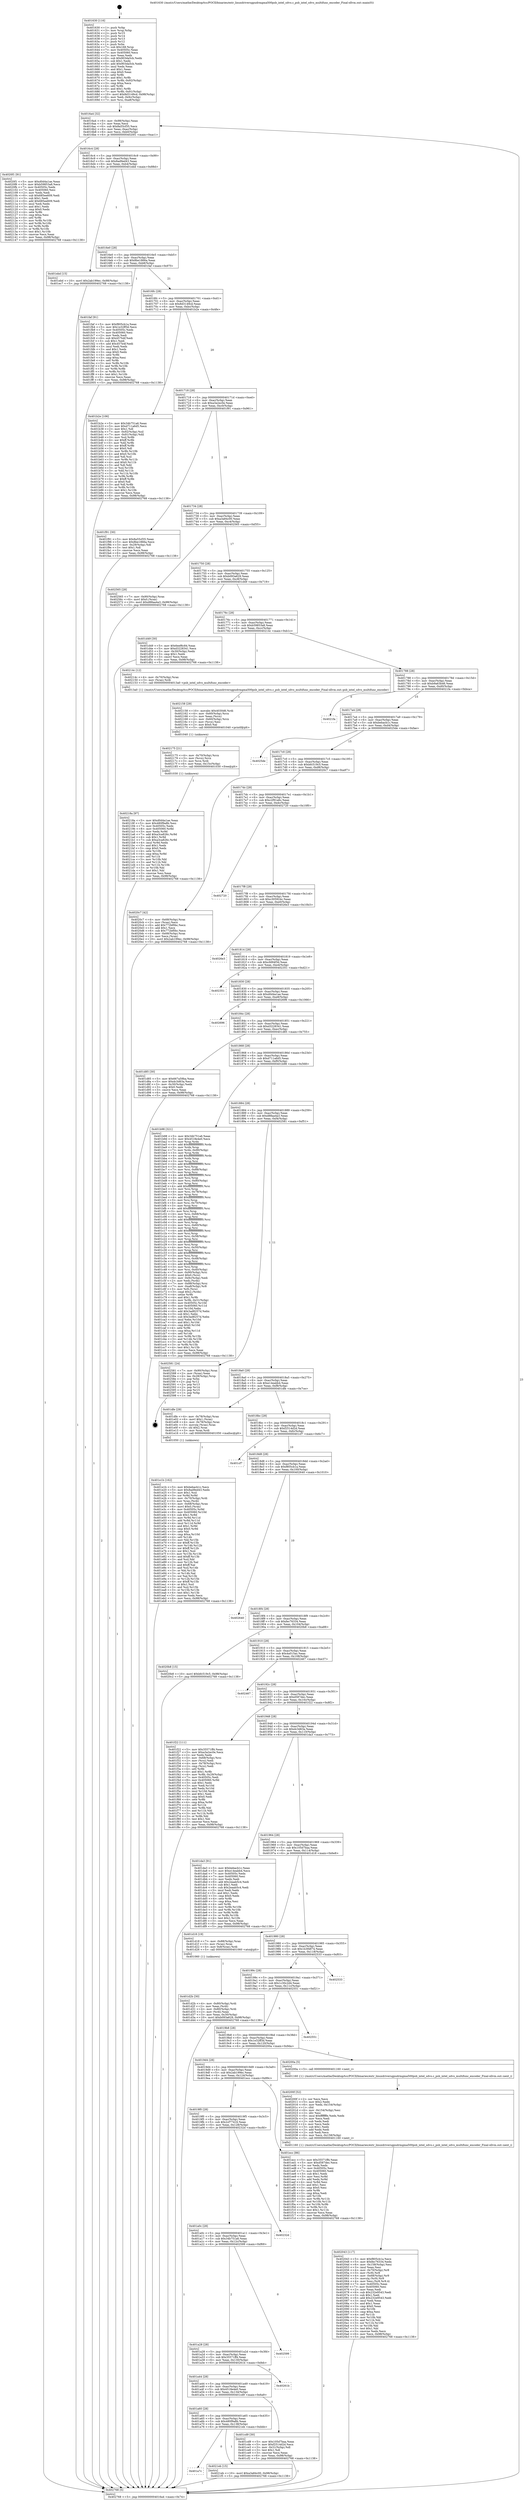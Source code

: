 digraph "0x401630" {
  label = "0x401630 (/mnt/c/Users/mathe/Desktop/tcc/POCII/binaries/extr_linuxdriversgpudrmgma500psb_intel_sdvo.c_psb_intel_sdvo_multifunc_encoder_Final-ollvm.out::main(0))"
  labelloc = "t"
  node[shape=record]

  Entry [label="",width=0.3,height=0.3,shape=circle,fillcolor=black,style=filled]
  "0x4016a4" [label="{
     0x4016a4 [32]\l
     | [instrs]\l
     &nbsp;&nbsp;0x4016a4 \<+6\>: mov -0x98(%rbp),%eax\l
     &nbsp;&nbsp;0x4016aa \<+2\>: mov %eax,%ecx\l
     &nbsp;&nbsp;0x4016ac \<+6\>: sub $0x8a55cf35,%ecx\l
     &nbsp;&nbsp;0x4016b2 \<+6\>: mov %eax,-0xac(%rbp)\l
     &nbsp;&nbsp;0x4016b8 \<+6\>: mov %ecx,-0xb0(%rbp)\l
     &nbsp;&nbsp;0x4016be \<+6\>: je 00000000004020f1 \<main+0xac1\>\l
  }"]
  "0x4020f1" [label="{
     0x4020f1 [91]\l
     | [instrs]\l
     &nbsp;&nbsp;0x4020f1 \<+5\>: mov $0xd0d4a1ae,%eax\l
     &nbsp;&nbsp;0x4020f6 \<+5\>: mov $0xb59853a8,%ecx\l
     &nbsp;&nbsp;0x4020fb \<+7\>: mov 0x40505c,%edx\l
     &nbsp;&nbsp;0x402102 \<+7\>: mov 0x405060,%esi\l
     &nbsp;&nbsp;0x402109 \<+2\>: mov %edx,%edi\l
     &nbsp;&nbsp;0x40210b \<+6\>: sub $0x685ee609,%edi\l
     &nbsp;&nbsp;0x402111 \<+3\>: sub $0x1,%edi\l
     &nbsp;&nbsp;0x402114 \<+6\>: add $0x685ee609,%edi\l
     &nbsp;&nbsp;0x40211a \<+3\>: imul %edi,%edx\l
     &nbsp;&nbsp;0x40211d \<+3\>: and $0x1,%edx\l
     &nbsp;&nbsp;0x402120 \<+3\>: cmp $0x0,%edx\l
     &nbsp;&nbsp;0x402123 \<+4\>: sete %r8b\l
     &nbsp;&nbsp;0x402127 \<+3\>: cmp $0xa,%esi\l
     &nbsp;&nbsp;0x40212a \<+4\>: setl %r9b\l
     &nbsp;&nbsp;0x40212e \<+3\>: mov %r8b,%r10b\l
     &nbsp;&nbsp;0x402131 \<+3\>: and %r9b,%r10b\l
     &nbsp;&nbsp;0x402134 \<+3\>: xor %r9b,%r8b\l
     &nbsp;&nbsp;0x402137 \<+3\>: or %r8b,%r10b\l
     &nbsp;&nbsp;0x40213a \<+4\>: test $0x1,%r10b\l
     &nbsp;&nbsp;0x40213e \<+3\>: cmovne %ecx,%eax\l
     &nbsp;&nbsp;0x402141 \<+6\>: mov %eax,-0x98(%rbp)\l
     &nbsp;&nbsp;0x402147 \<+5\>: jmp 0000000000402768 \<main+0x1138\>\l
  }"]
  "0x4016c4" [label="{
     0x4016c4 [28]\l
     | [instrs]\l
     &nbsp;&nbsp;0x4016c4 \<+5\>: jmp 00000000004016c9 \<main+0x99\>\l
     &nbsp;&nbsp;0x4016c9 \<+6\>: mov -0xac(%rbp),%eax\l
     &nbsp;&nbsp;0x4016cf \<+5\>: sub $0x8ad9ed43,%eax\l
     &nbsp;&nbsp;0x4016d4 \<+6\>: mov %eax,-0xb4(%rbp)\l
     &nbsp;&nbsp;0x4016da \<+6\>: je 0000000000401ebd \<main+0x88d\>\l
  }"]
  Exit [label="",width=0.3,height=0.3,shape=circle,fillcolor=black,style=filled,peripheries=2]
  "0x401ebd" [label="{
     0x401ebd [15]\l
     | [instrs]\l
     &nbsp;&nbsp;0x401ebd \<+10\>: movl $0x2ab199ec,-0x98(%rbp)\l
     &nbsp;&nbsp;0x401ec7 \<+5\>: jmp 0000000000402768 \<main+0x1138\>\l
  }"]
  "0x4016e0" [label="{
     0x4016e0 [28]\l
     | [instrs]\l
     &nbsp;&nbsp;0x4016e0 \<+5\>: jmp 00000000004016e5 \<main+0xb5\>\l
     &nbsp;&nbsp;0x4016e5 \<+6\>: mov -0xac(%rbp),%eax\l
     &nbsp;&nbsp;0x4016eb \<+5\>: sub $0x8be1866a,%eax\l
     &nbsp;&nbsp;0x4016f0 \<+6\>: mov %eax,-0xb8(%rbp)\l
     &nbsp;&nbsp;0x4016f6 \<+6\>: je 0000000000401faf \<main+0x97f\>\l
  }"]
  "0x401a7c" [label="{
     0x401a7c\l
  }", style=dashed]
  "0x401faf" [label="{
     0x401faf [91]\l
     | [instrs]\l
     &nbsp;&nbsp;0x401faf \<+5\>: mov $0xf805cb1a,%eax\l
     &nbsp;&nbsp;0x401fb4 \<+5\>: mov $0x1e32ff3d,%ecx\l
     &nbsp;&nbsp;0x401fb9 \<+7\>: mov 0x40505c,%edx\l
     &nbsp;&nbsp;0x401fc0 \<+7\>: mov 0x405060,%esi\l
     &nbsp;&nbsp;0x401fc7 \<+2\>: mov %edx,%edi\l
     &nbsp;&nbsp;0x401fc9 \<+6\>: sub $0x457b4f,%edi\l
     &nbsp;&nbsp;0x401fcf \<+3\>: sub $0x1,%edi\l
     &nbsp;&nbsp;0x401fd2 \<+6\>: add $0x457b4f,%edi\l
     &nbsp;&nbsp;0x401fd8 \<+3\>: imul %edi,%edx\l
     &nbsp;&nbsp;0x401fdb \<+3\>: and $0x1,%edx\l
     &nbsp;&nbsp;0x401fde \<+3\>: cmp $0x0,%edx\l
     &nbsp;&nbsp;0x401fe1 \<+4\>: sete %r8b\l
     &nbsp;&nbsp;0x401fe5 \<+3\>: cmp $0xa,%esi\l
     &nbsp;&nbsp;0x401fe8 \<+4\>: setl %r9b\l
     &nbsp;&nbsp;0x401fec \<+3\>: mov %r8b,%r10b\l
     &nbsp;&nbsp;0x401fef \<+3\>: and %r9b,%r10b\l
     &nbsp;&nbsp;0x401ff2 \<+3\>: xor %r9b,%r8b\l
     &nbsp;&nbsp;0x401ff5 \<+3\>: or %r8b,%r10b\l
     &nbsp;&nbsp;0x401ff8 \<+4\>: test $0x1,%r10b\l
     &nbsp;&nbsp;0x401ffc \<+3\>: cmovne %ecx,%eax\l
     &nbsp;&nbsp;0x401fff \<+6\>: mov %eax,-0x98(%rbp)\l
     &nbsp;&nbsp;0x402005 \<+5\>: jmp 0000000000402768 \<main+0x1138\>\l
  }"]
  "0x4016fc" [label="{
     0x4016fc [28]\l
     | [instrs]\l
     &nbsp;&nbsp;0x4016fc \<+5\>: jmp 0000000000401701 \<main+0xd1\>\l
     &nbsp;&nbsp;0x401701 \<+6\>: mov -0xac(%rbp),%eax\l
     &nbsp;&nbsp;0x401707 \<+5\>: sub $0x8d3149cd,%eax\l
     &nbsp;&nbsp;0x40170c \<+6\>: mov %eax,-0xbc(%rbp)\l
     &nbsp;&nbsp;0x401712 \<+6\>: je 0000000000401b2e \<main+0x4fe\>\l
  }"]
  "0x4021eb" [label="{
     0x4021eb [15]\l
     | [instrs]\l
     &nbsp;&nbsp;0x4021eb \<+10\>: movl $0xa3a84c00,-0x98(%rbp)\l
     &nbsp;&nbsp;0x4021f5 \<+5\>: jmp 0000000000402768 \<main+0x1138\>\l
  }"]
  "0x401b2e" [label="{
     0x401b2e [106]\l
     | [instrs]\l
     &nbsp;&nbsp;0x401b2e \<+5\>: mov $0x34b751a6,%eax\l
     &nbsp;&nbsp;0x401b33 \<+5\>: mov $0xd711a6d5,%ecx\l
     &nbsp;&nbsp;0x401b38 \<+2\>: mov $0x1,%dl\l
     &nbsp;&nbsp;0x401b3a \<+7\>: mov -0x92(%rbp),%sil\l
     &nbsp;&nbsp;0x401b41 \<+7\>: mov -0x91(%rbp),%dil\l
     &nbsp;&nbsp;0x401b48 \<+3\>: mov %sil,%r8b\l
     &nbsp;&nbsp;0x401b4b \<+4\>: xor $0xff,%r8b\l
     &nbsp;&nbsp;0x401b4f \<+3\>: mov %dil,%r9b\l
     &nbsp;&nbsp;0x401b52 \<+4\>: xor $0xff,%r9b\l
     &nbsp;&nbsp;0x401b56 \<+3\>: xor $0x0,%dl\l
     &nbsp;&nbsp;0x401b59 \<+3\>: mov %r8b,%r10b\l
     &nbsp;&nbsp;0x401b5c \<+4\>: and $0x0,%r10b\l
     &nbsp;&nbsp;0x401b60 \<+3\>: and %dl,%sil\l
     &nbsp;&nbsp;0x401b63 \<+3\>: mov %r9b,%r11b\l
     &nbsp;&nbsp;0x401b66 \<+4\>: and $0x0,%r11b\l
     &nbsp;&nbsp;0x401b6a \<+3\>: and %dl,%dil\l
     &nbsp;&nbsp;0x401b6d \<+3\>: or %sil,%r10b\l
     &nbsp;&nbsp;0x401b70 \<+3\>: or %dil,%r11b\l
     &nbsp;&nbsp;0x401b73 \<+3\>: xor %r11b,%r10b\l
     &nbsp;&nbsp;0x401b76 \<+3\>: or %r9b,%r8b\l
     &nbsp;&nbsp;0x401b79 \<+4\>: xor $0xff,%r8b\l
     &nbsp;&nbsp;0x401b7d \<+3\>: or $0x0,%dl\l
     &nbsp;&nbsp;0x401b80 \<+3\>: and %dl,%r8b\l
     &nbsp;&nbsp;0x401b83 \<+3\>: or %r8b,%r10b\l
     &nbsp;&nbsp;0x401b86 \<+4\>: test $0x1,%r10b\l
     &nbsp;&nbsp;0x401b8a \<+3\>: cmovne %ecx,%eax\l
     &nbsp;&nbsp;0x401b8d \<+6\>: mov %eax,-0x98(%rbp)\l
     &nbsp;&nbsp;0x401b93 \<+5\>: jmp 0000000000402768 \<main+0x1138\>\l
  }"]
  "0x401718" [label="{
     0x401718 [28]\l
     | [instrs]\l
     &nbsp;&nbsp;0x401718 \<+5\>: jmp 000000000040171d \<main+0xed\>\l
     &nbsp;&nbsp;0x40171d \<+6\>: mov -0xac(%rbp),%eax\l
     &nbsp;&nbsp;0x401723 \<+5\>: sub $0xa3a2ec0e,%eax\l
     &nbsp;&nbsp;0x401728 \<+6\>: mov %eax,-0xc0(%rbp)\l
     &nbsp;&nbsp;0x40172e \<+6\>: je 0000000000401f91 \<main+0x961\>\l
  }"]
  "0x402768" [label="{
     0x402768 [5]\l
     | [instrs]\l
     &nbsp;&nbsp;0x402768 \<+5\>: jmp 00000000004016a4 \<main+0x74\>\l
  }"]
  "0x401630" [label="{
     0x401630 [116]\l
     | [instrs]\l
     &nbsp;&nbsp;0x401630 \<+1\>: push %rbp\l
     &nbsp;&nbsp;0x401631 \<+3\>: mov %rsp,%rbp\l
     &nbsp;&nbsp;0x401634 \<+2\>: push %r15\l
     &nbsp;&nbsp;0x401636 \<+2\>: push %r14\l
     &nbsp;&nbsp;0x401638 \<+2\>: push %r13\l
     &nbsp;&nbsp;0x40163a \<+2\>: push %r12\l
     &nbsp;&nbsp;0x40163c \<+1\>: push %rbx\l
     &nbsp;&nbsp;0x40163d \<+7\>: sub $0x168,%rsp\l
     &nbsp;&nbsp;0x401644 \<+7\>: mov 0x40505c,%eax\l
     &nbsp;&nbsp;0x40164b \<+7\>: mov 0x405060,%ecx\l
     &nbsp;&nbsp;0x401652 \<+2\>: mov %eax,%edx\l
     &nbsp;&nbsp;0x401654 \<+6\>: sub $0x903da5cb,%edx\l
     &nbsp;&nbsp;0x40165a \<+3\>: sub $0x1,%edx\l
     &nbsp;&nbsp;0x40165d \<+6\>: add $0x903da5cb,%edx\l
     &nbsp;&nbsp;0x401663 \<+3\>: imul %edx,%eax\l
     &nbsp;&nbsp;0x401666 \<+3\>: and $0x1,%eax\l
     &nbsp;&nbsp;0x401669 \<+3\>: cmp $0x0,%eax\l
     &nbsp;&nbsp;0x40166c \<+4\>: sete %r8b\l
     &nbsp;&nbsp;0x401670 \<+4\>: and $0x1,%r8b\l
     &nbsp;&nbsp;0x401674 \<+7\>: mov %r8b,-0x92(%rbp)\l
     &nbsp;&nbsp;0x40167b \<+3\>: cmp $0xa,%ecx\l
     &nbsp;&nbsp;0x40167e \<+4\>: setl %r8b\l
     &nbsp;&nbsp;0x401682 \<+4\>: and $0x1,%r8b\l
     &nbsp;&nbsp;0x401686 \<+7\>: mov %r8b,-0x91(%rbp)\l
     &nbsp;&nbsp;0x40168d \<+10\>: movl $0x8d3149cd,-0x98(%rbp)\l
     &nbsp;&nbsp;0x401697 \<+6\>: mov %edi,-0x9c(%rbp)\l
     &nbsp;&nbsp;0x40169d \<+7\>: mov %rsi,-0xa8(%rbp)\l
  }"]
  "0x40218a" [label="{
     0x40218a [97]\l
     | [instrs]\l
     &nbsp;&nbsp;0x40218a \<+5\>: mov $0xd0d4a1ae,%eax\l
     &nbsp;&nbsp;0x40218f \<+5\>: mov $0x480f9a8b,%esi\l
     &nbsp;&nbsp;0x402194 \<+7\>: mov 0x40505c,%edx\l
     &nbsp;&nbsp;0x40219b \<+8\>: mov 0x405060,%r8d\l
     &nbsp;&nbsp;0x4021a3 \<+3\>: mov %edx,%r9d\l
     &nbsp;&nbsp;0x4021a6 \<+7\>: add $0xa3ca826c,%r9d\l
     &nbsp;&nbsp;0x4021ad \<+4\>: sub $0x1,%r9d\l
     &nbsp;&nbsp;0x4021b1 \<+7\>: sub $0xa3ca826c,%r9d\l
     &nbsp;&nbsp;0x4021b8 \<+4\>: imul %r9d,%edx\l
     &nbsp;&nbsp;0x4021bc \<+3\>: and $0x1,%edx\l
     &nbsp;&nbsp;0x4021bf \<+3\>: cmp $0x0,%edx\l
     &nbsp;&nbsp;0x4021c2 \<+4\>: sete %r10b\l
     &nbsp;&nbsp;0x4021c6 \<+4\>: cmp $0xa,%r8d\l
     &nbsp;&nbsp;0x4021ca \<+4\>: setl %r11b\l
     &nbsp;&nbsp;0x4021ce \<+3\>: mov %r10b,%bl\l
     &nbsp;&nbsp;0x4021d1 \<+3\>: and %r11b,%bl\l
     &nbsp;&nbsp;0x4021d4 \<+3\>: xor %r11b,%r10b\l
     &nbsp;&nbsp;0x4021d7 \<+3\>: or %r10b,%bl\l
     &nbsp;&nbsp;0x4021da \<+3\>: test $0x1,%bl\l
     &nbsp;&nbsp;0x4021dd \<+3\>: cmovne %esi,%eax\l
     &nbsp;&nbsp;0x4021e0 \<+6\>: mov %eax,-0x98(%rbp)\l
     &nbsp;&nbsp;0x4021e6 \<+5\>: jmp 0000000000402768 \<main+0x1138\>\l
  }"]
  "0x401f91" [label="{
     0x401f91 [30]\l
     | [instrs]\l
     &nbsp;&nbsp;0x401f91 \<+5\>: mov $0x8a55cf35,%eax\l
     &nbsp;&nbsp;0x401f96 \<+5\>: mov $0x8be1866a,%ecx\l
     &nbsp;&nbsp;0x401f9b \<+3\>: mov -0x29(%rbp),%dl\l
     &nbsp;&nbsp;0x401f9e \<+3\>: test $0x1,%dl\l
     &nbsp;&nbsp;0x401fa1 \<+3\>: cmovne %ecx,%eax\l
     &nbsp;&nbsp;0x401fa4 \<+6\>: mov %eax,-0x98(%rbp)\l
     &nbsp;&nbsp;0x401faa \<+5\>: jmp 0000000000402768 \<main+0x1138\>\l
  }"]
  "0x401734" [label="{
     0x401734 [28]\l
     | [instrs]\l
     &nbsp;&nbsp;0x401734 \<+5\>: jmp 0000000000401739 \<main+0x109\>\l
     &nbsp;&nbsp;0x401739 \<+6\>: mov -0xac(%rbp),%eax\l
     &nbsp;&nbsp;0x40173f \<+5\>: sub $0xa3a84c00,%eax\l
     &nbsp;&nbsp;0x401744 \<+6\>: mov %eax,-0xc4(%rbp)\l
     &nbsp;&nbsp;0x40174a \<+6\>: je 0000000000402565 \<main+0xf35\>\l
  }"]
  "0x402175" [label="{
     0x402175 [21]\l
     | [instrs]\l
     &nbsp;&nbsp;0x402175 \<+4\>: mov -0x70(%rbp),%rcx\l
     &nbsp;&nbsp;0x402179 \<+3\>: mov (%rcx),%rcx\l
     &nbsp;&nbsp;0x40217c \<+3\>: mov %rcx,%rdi\l
     &nbsp;&nbsp;0x40217f \<+6\>: mov %eax,-0x15c(%rbp)\l
     &nbsp;&nbsp;0x402185 \<+5\>: call 0000000000401030 \<free@plt\>\l
     | [calls]\l
     &nbsp;&nbsp;0x401030 \{1\} (unknown)\l
  }"]
  "0x402565" [label="{
     0x402565 [28]\l
     | [instrs]\l
     &nbsp;&nbsp;0x402565 \<+7\>: mov -0x90(%rbp),%rax\l
     &nbsp;&nbsp;0x40256c \<+6\>: movl $0x0,(%rax)\l
     &nbsp;&nbsp;0x402572 \<+10\>: movl $0xd88aa4a3,-0x98(%rbp)\l
     &nbsp;&nbsp;0x40257c \<+5\>: jmp 0000000000402768 \<main+0x1138\>\l
  }"]
  "0x401750" [label="{
     0x401750 [28]\l
     | [instrs]\l
     &nbsp;&nbsp;0x401750 \<+5\>: jmp 0000000000401755 \<main+0x125\>\l
     &nbsp;&nbsp;0x401755 \<+6\>: mov -0xac(%rbp),%eax\l
     &nbsp;&nbsp;0x40175b \<+5\>: sub $0xb093a629,%eax\l
     &nbsp;&nbsp;0x401760 \<+6\>: mov %eax,-0xc8(%rbp)\l
     &nbsp;&nbsp;0x401766 \<+6\>: je 0000000000401d49 \<main+0x719\>\l
  }"]
  "0x402158" [label="{
     0x402158 [29]\l
     | [instrs]\l
     &nbsp;&nbsp;0x402158 \<+10\>: movabs $0x4030d6,%rdi\l
     &nbsp;&nbsp;0x402162 \<+4\>: mov -0x60(%rbp),%rcx\l
     &nbsp;&nbsp;0x402166 \<+2\>: mov %eax,(%rcx)\l
     &nbsp;&nbsp;0x402168 \<+4\>: mov -0x60(%rbp),%rcx\l
     &nbsp;&nbsp;0x40216c \<+2\>: mov (%rcx),%esi\l
     &nbsp;&nbsp;0x40216e \<+2\>: mov $0x0,%al\l
     &nbsp;&nbsp;0x402170 \<+5\>: call 0000000000401040 \<printf@plt\>\l
     | [calls]\l
     &nbsp;&nbsp;0x401040 \{1\} (unknown)\l
  }"]
  "0x401d49" [label="{
     0x401d49 [30]\l
     | [instrs]\l
     &nbsp;&nbsp;0x401d49 \<+5\>: mov $0x6eef6c84,%eax\l
     &nbsp;&nbsp;0x401d4e \<+5\>: mov $0xd3228341,%ecx\l
     &nbsp;&nbsp;0x401d53 \<+3\>: mov -0x30(%rbp),%edx\l
     &nbsp;&nbsp;0x401d56 \<+3\>: cmp $0x1,%edx\l
     &nbsp;&nbsp;0x401d59 \<+3\>: cmovl %ecx,%eax\l
     &nbsp;&nbsp;0x401d5c \<+6\>: mov %eax,-0x98(%rbp)\l
     &nbsp;&nbsp;0x401d62 \<+5\>: jmp 0000000000402768 \<main+0x1138\>\l
  }"]
  "0x40176c" [label="{
     0x40176c [28]\l
     | [instrs]\l
     &nbsp;&nbsp;0x40176c \<+5\>: jmp 0000000000401771 \<main+0x141\>\l
     &nbsp;&nbsp;0x401771 \<+6\>: mov -0xac(%rbp),%eax\l
     &nbsp;&nbsp;0x401777 \<+5\>: sub $0xb59853a8,%eax\l
     &nbsp;&nbsp;0x40177c \<+6\>: mov %eax,-0xcc(%rbp)\l
     &nbsp;&nbsp;0x401782 \<+6\>: je 000000000040214c \<main+0xb1c\>\l
  }"]
  "0x402043" [label="{
     0x402043 [117]\l
     | [instrs]\l
     &nbsp;&nbsp;0x402043 \<+5\>: mov $0xf805cb1a,%ecx\l
     &nbsp;&nbsp;0x402048 \<+5\>: mov $0xfec76334,%edx\l
     &nbsp;&nbsp;0x40204d \<+6\>: mov -0x158(%rbp),%esi\l
     &nbsp;&nbsp;0x402053 \<+3\>: imul %eax,%esi\l
     &nbsp;&nbsp;0x402056 \<+4\>: mov -0x70(%rbp),%r8\l
     &nbsp;&nbsp;0x40205a \<+3\>: mov (%r8),%r8\l
     &nbsp;&nbsp;0x40205d \<+4\>: mov -0x68(%rbp),%r9\l
     &nbsp;&nbsp;0x402061 \<+3\>: movslq (%r9),%r9\l
     &nbsp;&nbsp;0x402064 \<+4\>: mov %esi,(%r8,%r9,4)\l
     &nbsp;&nbsp;0x402068 \<+7\>: mov 0x40505c,%eax\l
     &nbsp;&nbsp;0x40206f \<+7\>: mov 0x405060,%esi\l
     &nbsp;&nbsp;0x402076 \<+2\>: mov %eax,%edi\l
     &nbsp;&nbsp;0x402078 \<+6\>: sub $0x232e9543,%edi\l
     &nbsp;&nbsp;0x40207e \<+3\>: sub $0x1,%edi\l
     &nbsp;&nbsp;0x402081 \<+6\>: add $0x232e9543,%edi\l
     &nbsp;&nbsp;0x402087 \<+3\>: imul %edi,%eax\l
     &nbsp;&nbsp;0x40208a \<+3\>: and $0x1,%eax\l
     &nbsp;&nbsp;0x40208d \<+3\>: cmp $0x0,%eax\l
     &nbsp;&nbsp;0x402090 \<+4\>: sete %r10b\l
     &nbsp;&nbsp;0x402094 \<+3\>: cmp $0xa,%esi\l
     &nbsp;&nbsp;0x402097 \<+4\>: setl %r11b\l
     &nbsp;&nbsp;0x40209b \<+3\>: mov %r10b,%bl\l
     &nbsp;&nbsp;0x40209e \<+3\>: and %r11b,%bl\l
     &nbsp;&nbsp;0x4020a1 \<+3\>: xor %r11b,%r10b\l
     &nbsp;&nbsp;0x4020a4 \<+3\>: or %r10b,%bl\l
     &nbsp;&nbsp;0x4020a7 \<+3\>: test $0x1,%bl\l
     &nbsp;&nbsp;0x4020aa \<+3\>: cmovne %edx,%ecx\l
     &nbsp;&nbsp;0x4020ad \<+6\>: mov %ecx,-0x98(%rbp)\l
     &nbsp;&nbsp;0x4020b3 \<+5\>: jmp 0000000000402768 \<main+0x1138\>\l
  }"]
  "0x40214c" [label="{
     0x40214c [12]\l
     | [instrs]\l
     &nbsp;&nbsp;0x40214c \<+4\>: mov -0x70(%rbp),%rax\l
     &nbsp;&nbsp;0x402150 \<+3\>: mov (%rax),%rdi\l
     &nbsp;&nbsp;0x402153 \<+5\>: call 00000000004013a0 \<psb_intel_sdvo_multifunc_encoder\>\l
     | [calls]\l
     &nbsp;&nbsp;0x4013a0 \{1\} (/mnt/c/Users/mathe/Desktop/tcc/POCII/binaries/extr_linuxdriversgpudrmgma500psb_intel_sdvo.c_psb_intel_sdvo_multifunc_encoder_Final-ollvm.out::psb_intel_sdvo_multifunc_encoder)\l
  }"]
  "0x401788" [label="{
     0x401788 [28]\l
     | [instrs]\l
     &nbsp;&nbsp;0x401788 \<+5\>: jmp 000000000040178d \<main+0x15d\>\l
     &nbsp;&nbsp;0x40178d \<+6\>: mov -0xac(%rbp),%eax\l
     &nbsp;&nbsp;0x401793 \<+5\>: sub $0xb9a63b46,%eax\l
     &nbsp;&nbsp;0x401798 \<+6\>: mov %eax,-0xd0(%rbp)\l
     &nbsp;&nbsp;0x40179e \<+6\>: je 00000000004021fa \<main+0xbca\>\l
  }"]
  "0x40200f" [label="{
     0x40200f [52]\l
     | [instrs]\l
     &nbsp;&nbsp;0x40200f \<+2\>: xor %ecx,%ecx\l
     &nbsp;&nbsp;0x402011 \<+5\>: mov $0x2,%edx\l
     &nbsp;&nbsp;0x402016 \<+6\>: mov %edx,-0x154(%rbp)\l
     &nbsp;&nbsp;0x40201c \<+1\>: cltd\l
     &nbsp;&nbsp;0x40201d \<+6\>: mov -0x154(%rbp),%esi\l
     &nbsp;&nbsp;0x402023 \<+2\>: idiv %esi\l
     &nbsp;&nbsp;0x402025 \<+6\>: imul $0xfffffffe,%edx,%edx\l
     &nbsp;&nbsp;0x40202b \<+2\>: mov %ecx,%edi\l
     &nbsp;&nbsp;0x40202d \<+2\>: sub %edx,%edi\l
     &nbsp;&nbsp;0x40202f \<+2\>: mov %ecx,%edx\l
     &nbsp;&nbsp;0x402031 \<+3\>: sub $0x1,%edx\l
     &nbsp;&nbsp;0x402034 \<+2\>: add %edx,%edi\l
     &nbsp;&nbsp;0x402036 \<+2\>: sub %edi,%ecx\l
     &nbsp;&nbsp;0x402038 \<+6\>: mov %ecx,-0x158(%rbp)\l
     &nbsp;&nbsp;0x40203e \<+5\>: call 0000000000401160 \<next_i\>\l
     | [calls]\l
     &nbsp;&nbsp;0x401160 \{1\} (/mnt/c/Users/mathe/Desktop/tcc/POCII/binaries/extr_linuxdriversgpudrmgma500psb_intel_sdvo.c_psb_intel_sdvo_multifunc_encoder_Final-ollvm.out::next_i)\l
  }"]
  "0x4021fa" [label="{
     0x4021fa\l
  }", style=dashed]
  "0x4017a4" [label="{
     0x4017a4 [28]\l
     | [instrs]\l
     &nbsp;&nbsp;0x4017a4 \<+5\>: jmp 00000000004017a9 \<main+0x179\>\l
     &nbsp;&nbsp;0x4017a9 \<+6\>: mov -0xac(%rbp),%eax\l
     &nbsp;&nbsp;0x4017af \<+5\>: sub $0xbebacb1c,%eax\l
     &nbsp;&nbsp;0x4017b4 \<+6\>: mov %eax,-0xd4(%rbp)\l
     &nbsp;&nbsp;0x4017ba \<+6\>: je 00000000004025de \<main+0xfae\>\l
  }"]
  "0x401e1b" [label="{
     0x401e1b [162]\l
     | [instrs]\l
     &nbsp;&nbsp;0x401e1b \<+5\>: mov $0xbebacb1c,%ecx\l
     &nbsp;&nbsp;0x401e20 \<+5\>: mov $0x8ad9ed43,%edx\l
     &nbsp;&nbsp;0x401e25 \<+3\>: mov $0x1,%sil\l
     &nbsp;&nbsp;0x401e28 \<+3\>: xor %r8d,%r8d\l
     &nbsp;&nbsp;0x401e2b \<+4\>: mov -0x70(%rbp),%rdi\l
     &nbsp;&nbsp;0x401e2f \<+3\>: mov %rax,(%rdi)\l
     &nbsp;&nbsp;0x401e32 \<+4\>: mov -0x68(%rbp),%rax\l
     &nbsp;&nbsp;0x401e36 \<+6\>: movl $0x0,(%rax)\l
     &nbsp;&nbsp;0x401e3c \<+8\>: mov 0x40505c,%r9d\l
     &nbsp;&nbsp;0x401e44 \<+8\>: mov 0x405060,%r10d\l
     &nbsp;&nbsp;0x401e4c \<+4\>: sub $0x1,%r8d\l
     &nbsp;&nbsp;0x401e50 \<+3\>: mov %r9d,%r11d\l
     &nbsp;&nbsp;0x401e53 \<+3\>: add %r8d,%r11d\l
     &nbsp;&nbsp;0x401e56 \<+4\>: imul %r11d,%r9d\l
     &nbsp;&nbsp;0x401e5a \<+4\>: and $0x1,%r9d\l
     &nbsp;&nbsp;0x401e5e \<+4\>: cmp $0x0,%r9d\l
     &nbsp;&nbsp;0x401e62 \<+3\>: sete %bl\l
     &nbsp;&nbsp;0x401e65 \<+4\>: cmp $0xa,%r10d\l
     &nbsp;&nbsp;0x401e69 \<+4\>: setl %r14b\l
     &nbsp;&nbsp;0x401e6d \<+3\>: mov %bl,%r15b\l
     &nbsp;&nbsp;0x401e70 \<+4\>: xor $0xff,%r15b\l
     &nbsp;&nbsp;0x401e74 \<+3\>: mov %r14b,%r12b\l
     &nbsp;&nbsp;0x401e77 \<+4\>: xor $0xff,%r12b\l
     &nbsp;&nbsp;0x401e7b \<+4\>: xor $0x1,%sil\l
     &nbsp;&nbsp;0x401e7f \<+3\>: mov %r15b,%r13b\l
     &nbsp;&nbsp;0x401e82 \<+4\>: and $0xff,%r13b\l
     &nbsp;&nbsp;0x401e86 \<+3\>: and %sil,%bl\l
     &nbsp;&nbsp;0x401e89 \<+3\>: mov %r12b,%al\l
     &nbsp;&nbsp;0x401e8c \<+2\>: and $0xff,%al\l
     &nbsp;&nbsp;0x401e8e \<+3\>: and %sil,%r14b\l
     &nbsp;&nbsp;0x401e91 \<+3\>: or %bl,%r13b\l
     &nbsp;&nbsp;0x401e94 \<+3\>: or %r14b,%al\l
     &nbsp;&nbsp;0x401e97 \<+3\>: xor %al,%r13b\l
     &nbsp;&nbsp;0x401e9a \<+3\>: or %r12b,%r15b\l
     &nbsp;&nbsp;0x401e9d \<+4\>: xor $0xff,%r15b\l
     &nbsp;&nbsp;0x401ea1 \<+4\>: or $0x1,%sil\l
     &nbsp;&nbsp;0x401ea5 \<+3\>: and %sil,%r15b\l
     &nbsp;&nbsp;0x401ea8 \<+3\>: or %r15b,%r13b\l
     &nbsp;&nbsp;0x401eab \<+4\>: test $0x1,%r13b\l
     &nbsp;&nbsp;0x401eaf \<+3\>: cmovne %edx,%ecx\l
     &nbsp;&nbsp;0x401eb2 \<+6\>: mov %ecx,-0x98(%rbp)\l
     &nbsp;&nbsp;0x401eb8 \<+5\>: jmp 0000000000402768 \<main+0x1138\>\l
  }"]
  "0x4025de" [label="{
     0x4025de\l
  }", style=dashed]
  "0x4017c0" [label="{
     0x4017c0 [28]\l
     | [instrs]\l
     &nbsp;&nbsp;0x4017c0 \<+5\>: jmp 00000000004017c5 \<main+0x195\>\l
     &nbsp;&nbsp;0x4017c5 \<+6\>: mov -0xac(%rbp),%eax\l
     &nbsp;&nbsp;0x4017cb \<+5\>: sub $0xbfc519c5,%eax\l
     &nbsp;&nbsp;0x4017d0 \<+6\>: mov %eax,-0xd8(%rbp)\l
     &nbsp;&nbsp;0x4017d6 \<+6\>: je 00000000004020c7 \<main+0xa97\>\l
  }"]
  "0x401d2b" [label="{
     0x401d2b [30]\l
     | [instrs]\l
     &nbsp;&nbsp;0x401d2b \<+4\>: mov -0x80(%rbp),%rdi\l
     &nbsp;&nbsp;0x401d2f \<+2\>: mov %eax,(%rdi)\l
     &nbsp;&nbsp;0x401d31 \<+4\>: mov -0x80(%rbp),%rdi\l
     &nbsp;&nbsp;0x401d35 \<+2\>: mov (%rdi),%eax\l
     &nbsp;&nbsp;0x401d37 \<+3\>: mov %eax,-0x30(%rbp)\l
     &nbsp;&nbsp;0x401d3a \<+10\>: movl $0xb093a629,-0x98(%rbp)\l
     &nbsp;&nbsp;0x401d44 \<+5\>: jmp 0000000000402768 \<main+0x1138\>\l
  }"]
  "0x4020c7" [label="{
     0x4020c7 [42]\l
     | [instrs]\l
     &nbsp;&nbsp;0x4020c7 \<+4\>: mov -0x68(%rbp),%rax\l
     &nbsp;&nbsp;0x4020cb \<+2\>: mov (%rax),%ecx\l
     &nbsp;&nbsp;0x4020cd \<+6\>: add $0x772bf0bc,%ecx\l
     &nbsp;&nbsp;0x4020d3 \<+3\>: add $0x1,%ecx\l
     &nbsp;&nbsp;0x4020d6 \<+6\>: sub $0x772bf0bc,%ecx\l
     &nbsp;&nbsp;0x4020dc \<+4\>: mov -0x68(%rbp),%rax\l
     &nbsp;&nbsp;0x4020e0 \<+2\>: mov %ecx,(%rax)\l
     &nbsp;&nbsp;0x4020e2 \<+10\>: movl $0x2ab199ec,-0x98(%rbp)\l
     &nbsp;&nbsp;0x4020ec \<+5\>: jmp 0000000000402768 \<main+0x1138\>\l
  }"]
  "0x4017dc" [label="{
     0x4017dc [28]\l
     | [instrs]\l
     &nbsp;&nbsp;0x4017dc \<+5\>: jmp 00000000004017e1 \<main+0x1b1\>\l
     &nbsp;&nbsp;0x4017e1 \<+6\>: mov -0xac(%rbp),%eax\l
     &nbsp;&nbsp;0x4017e7 \<+5\>: sub $0xc2f91a6c,%eax\l
     &nbsp;&nbsp;0x4017ec \<+6\>: mov %eax,-0xdc(%rbp)\l
     &nbsp;&nbsp;0x4017f2 \<+6\>: je 0000000000402720 \<main+0x10f0\>\l
  }"]
  "0x401a60" [label="{
     0x401a60 [28]\l
     | [instrs]\l
     &nbsp;&nbsp;0x401a60 \<+5\>: jmp 0000000000401a65 \<main+0x435\>\l
     &nbsp;&nbsp;0x401a65 \<+6\>: mov -0xac(%rbp),%eax\l
     &nbsp;&nbsp;0x401a6b \<+5\>: sub $0x480f9a8b,%eax\l
     &nbsp;&nbsp;0x401a70 \<+6\>: mov %eax,-0x138(%rbp)\l
     &nbsp;&nbsp;0x401a76 \<+6\>: je 00000000004021eb \<main+0xbbb\>\l
  }"]
  "0x402720" [label="{
     0x402720\l
  }", style=dashed]
  "0x4017f8" [label="{
     0x4017f8 [28]\l
     | [instrs]\l
     &nbsp;&nbsp;0x4017f8 \<+5\>: jmp 00000000004017fd \<main+0x1cd\>\l
     &nbsp;&nbsp;0x4017fd \<+6\>: mov -0xac(%rbp),%eax\l
     &nbsp;&nbsp;0x401803 \<+5\>: sub $0xc305924c,%eax\l
     &nbsp;&nbsp;0x401808 \<+6\>: mov %eax,-0xe0(%rbp)\l
     &nbsp;&nbsp;0x40180e \<+6\>: je 00000000004026e3 \<main+0x10b3\>\l
  }"]
  "0x401cd9" [label="{
     0x401cd9 [30]\l
     | [instrs]\l
     &nbsp;&nbsp;0x401cd9 \<+5\>: mov $0x105d7baa,%eax\l
     &nbsp;&nbsp;0x401cde \<+5\>: mov $0xf2514d2d,%ecx\l
     &nbsp;&nbsp;0x401ce3 \<+3\>: mov -0x31(%rbp),%dl\l
     &nbsp;&nbsp;0x401ce6 \<+3\>: test $0x1,%dl\l
     &nbsp;&nbsp;0x401ce9 \<+3\>: cmovne %ecx,%eax\l
     &nbsp;&nbsp;0x401cec \<+6\>: mov %eax,-0x98(%rbp)\l
     &nbsp;&nbsp;0x401cf2 \<+5\>: jmp 0000000000402768 \<main+0x1138\>\l
  }"]
  "0x4026e3" [label="{
     0x4026e3\l
  }", style=dashed]
  "0x401814" [label="{
     0x401814 [28]\l
     | [instrs]\l
     &nbsp;&nbsp;0x401814 \<+5\>: jmp 0000000000401819 \<main+0x1e9\>\l
     &nbsp;&nbsp;0x401819 \<+6\>: mov -0xac(%rbp),%eax\l
     &nbsp;&nbsp;0x40181f \<+5\>: sub $0xcfd94f3d,%eax\l
     &nbsp;&nbsp;0x401824 \<+6\>: mov %eax,-0xe4(%rbp)\l
     &nbsp;&nbsp;0x40182a \<+6\>: je 0000000000402351 \<main+0xd21\>\l
  }"]
  "0x401a44" [label="{
     0x401a44 [28]\l
     | [instrs]\l
     &nbsp;&nbsp;0x401a44 \<+5\>: jmp 0000000000401a49 \<main+0x419\>\l
     &nbsp;&nbsp;0x401a49 \<+6\>: mov -0xac(%rbp),%eax\l
     &nbsp;&nbsp;0x401a4f \<+5\>: sub $0x4518e4e0,%eax\l
     &nbsp;&nbsp;0x401a54 \<+6\>: mov %eax,-0x134(%rbp)\l
     &nbsp;&nbsp;0x401a5a \<+6\>: je 0000000000401cd9 \<main+0x6a9\>\l
  }"]
  "0x402351" [label="{
     0x402351\l
  }", style=dashed]
  "0x401830" [label="{
     0x401830 [28]\l
     | [instrs]\l
     &nbsp;&nbsp;0x401830 \<+5\>: jmp 0000000000401835 \<main+0x205\>\l
     &nbsp;&nbsp;0x401835 \<+6\>: mov -0xac(%rbp),%eax\l
     &nbsp;&nbsp;0x40183b \<+5\>: sub $0xd0d4a1ae,%eax\l
     &nbsp;&nbsp;0x401840 \<+6\>: mov %eax,-0xe8(%rbp)\l
     &nbsp;&nbsp;0x401846 \<+6\>: je 0000000000402696 \<main+0x1066\>\l
  }"]
  "0x40261b" [label="{
     0x40261b\l
  }", style=dashed]
  "0x402696" [label="{
     0x402696\l
  }", style=dashed]
  "0x40184c" [label="{
     0x40184c [28]\l
     | [instrs]\l
     &nbsp;&nbsp;0x40184c \<+5\>: jmp 0000000000401851 \<main+0x221\>\l
     &nbsp;&nbsp;0x401851 \<+6\>: mov -0xac(%rbp),%eax\l
     &nbsp;&nbsp;0x401857 \<+5\>: sub $0xd3228341,%eax\l
     &nbsp;&nbsp;0x40185c \<+6\>: mov %eax,-0xec(%rbp)\l
     &nbsp;&nbsp;0x401862 \<+6\>: je 0000000000401d85 \<main+0x755\>\l
  }"]
  "0x401a28" [label="{
     0x401a28 [28]\l
     | [instrs]\l
     &nbsp;&nbsp;0x401a28 \<+5\>: jmp 0000000000401a2d \<main+0x3fd\>\l
     &nbsp;&nbsp;0x401a2d \<+6\>: mov -0xac(%rbp),%eax\l
     &nbsp;&nbsp;0x401a33 \<+5\>: sub $0x35571ff4,%eax\l
     &nbsp;&nbsp;0x401a38 \<+6\>: mov %eax,-0x130(%rbp)\l
     &nbsp;&nbsp;0x401a3e \<+6\>: je 000000000040261b \<main+0xfeb\>\l
  }"]
  "0x401d85" [label="{
     0x401d85 [30]\l
     | [instrs]\l
     &nbsp;&nbsp;0x401d85 \<+5\>: mov $0x667a59ba,%eax\l
     &nbsp;&nbsp;0x401d8a \<+5\>: mov $0xdc3d63a,%ecx\l
     &nbsp;&nbsp;0x401d8f \<+3\>: mov -0x30(%rbp),%edx\l
     &nbsp;&nbsp;0x401d92 \<+3\>: cmp $0x0,%edx\l
     &nbsp;&nbsp;0x401d95 \<+3\>: cmove %ecx,%eax\l
     &nbsp;&nbsp;0x401d98 \<+6\>: mov %eax,-0x98(%rbp)\l
     &nbsp;&nbsp;0x401d9e \<+5\>: jmp 0000000000402768 \<main+0x1138\>\l
  }"]
  "0x401868" [label="{
     0x401868 [28]\l
     | [instrs]\l
     &nbsp;&nbsp;0x401868 \<+5\>: jmp 000000000040186d \<main+0x23d\>\l
     &nbsp;&nbsp;0x40186d \<+6\>: mov -0xac(%rbp),%eax\l
     &nbsp;&nbsp;0x401873 \<+5\>: sub $0xd711a6d5,%eax\l
     &nbsp;&nbsp;0x401878 \<+6\>: mov %eax,-0xf0(%rbp)\l
     &nbsp;&nbsp;0x40187e \<+6\>: je 0000000000401b98 \<main+0x568\>\l
  }"]
  "0x402599" [label="{
     0x402599\l
  }", style=dashed]
  "0x401b98" [label="{
     0x401b98 [321]\l
     | [instrs]\l
     &nbsp;&nbsp;0x401b98 \<+5\>: mov $0x34b751a6,%eax\l
     &nbsp;&nbsp;0x401b9d \<+5\>: mov $0x4518e4e0,%ecx\l
     &nbsp;&nbsp;0x401ba2 \<+3\>: mov %rsp,%rdx\l
     &nbsp;&nbsp;0x401ba5 \<+4\>: add $0xfffffffffffffff0,%rdx\l
     &nbsp;&nbsp;0x401ba9 \<+3\>: mov %rdx,%rsp\l
     &nbsp;&nbsp;0x401bac \<+7\>: mov %rdx,-0x90(%rbp)\l
     &nbsp;&nbsp;0x401bb3 \<+3\>: mov %rsp,%rdx\l
     &nbsp;&nbsp;0x401bb6 \<+4\>: add $0xfffffffffffffff0,%rdx\l
     &nbsp;&nbsp;0x401bba \<+3\>: mov %rdx,%rsp\l
     &nbsp;&nbsp;0x401bbd \<+3\>: mov %rsp,%rsi\l
     &nbsp;&nbsp;0x401bc0 \<+4\>: add $0xfffffffffffffff0,%rsi\l
     &nbsp;&nbsp;0x401bc4 \<+3\>: mov %rsi,%rsp\l
     &nbsp;&nbsp;0x401bc7 \<+7\>: mov %rsi,-0x88(%rbp)\l
     &nbsp;&nbsp;0x401bce \<+3\>: mov %rsp,%rsi\l
     &nbsp;&nbsp;0x401bd1 \<+4\>: add $0xfffffffffffffff0,%rsi\l
     &nbsp;&nbsp;0x401bd5 \<+3\>: mov %rsi,%rsp\l
     &nbsp;&nbsp;0x401bd8 \<+4\>: mov %rsi,-0x80(%rbp)\l
     &nbsp;&nbsp;0x401bdc \<+3\>: mov %rsp,%rsi\l
     &nbsp;&nbsp;0x401bdf \<+4\>: add $0xfffffffffffffff0,%rsi\l
     &nbsp;&nbsp;0x401be3 \<+3\>: mov %rsi,%rsp\l
     &nbsp;&nbsp;0x401be6 \<+4\>: mov %rsi,-0x78(%rbp)\l
     &nbsp;&nbsp;0x401bea \<+3\>: mov %rsp,%rsi\l
     &nbsp;&nbsp;0x401bed \<+4\>: add $0xfffffffffffffff0,%rsi\l
     &nbsp;&nbsp;0x401bf1 \<+3\>: mov %rsi,%rsp\l
     &nbsp;&nbsp;0x401bf4 \<+4\>: mov %rsi,-0x70(%rbp)\l
     &nbsp;&nbsp;0x401bf8 \<+3\>: mov %rsp,%rsi\l
     &nbsp;&nbsp;0x401bfb \<+4\>: add $0xfffffffffffffff0,%rsi\l
     &nbsp;&nbsp;0x401bff \<+3\>: mov %rsi,%rsp\l
     &nbsp;&nbsp;0x401c02 \<+4\>: mov %rsi,-0x68(%rbp)\l
     &nbsp;&nbsp;0x401c06 \<+3\>: mov %rsp,%rsi\l
     &nbsp;&nbsp;0x401c09 \<+4\>: add $0xfffffffffffffff0,%rsi\l
     &nbsp;&nbsp;0x401c0d \<+3\>: mov %rsi,%rsp\l
     &nbsp;&nbsp;0x401c10 \<+4\>: mov %rsi,-0x60(%rbp)\l
     &nbsp;&nbsp;0x401c14 \<+3\>: mov %rsp,%rsi\l
     &nbsp;&nbsp;0x401c17 \<+4\>: add $0xfffffffffffffff0,%rsi\l
     &nbsp;&nbsp;0x401c1b \<+3\>: mov %rsi,%rsp\l
     &nbsp;&nbsp;0x401c1e \<+4\>: mov %rsi,-0x58(%rbp)\l
     &nbsp;&nbsp;0x401c22 \<+3\>: mov %rsp,%rsi\l
     &nbsp;&nbsp;0x401c25 \<+4\>: add $0xfffffffffffffff0,%rsi\l
     &nbsp;&nbsp;0x401c29 \<+3\>: mov %rsi,%rsp\l
     &nbsp;&nbsp;0x401c2c \<+4\>: mov %rsi,-0x50(%rbp)\l
     &nbsp;&nbsp;0x401c30 \<+3\>: mov %rsp,%rsi\l
     &nbsp;&nbsp;0x401c33 \<+4\>: add $0xfffffffffffffff0,%rsi\l
     &nbsp;&nbsp;0x401c37 \<+3\>: mov %rsi,%rsp\l
     &nbsp;&nbsp;0x401c3a \<+4\>: mov %rsi,-0x48(%rbp)\l
     &nbsp;&nbsp;0x401c3e \<+3\>: mov %rsp,%rsi\l
     &nbsp;&nbsp;0x401c41 \<+4\>: add $0xfffffffffffffff0,%rsi\l
     &nbsp;&nbsp;0x401c45 \<+3\>: mov %rsi,%rsp\l
     &nbsp;&nbsp;0x401c48 \<+4\>: mov %rsi,-0x40(%rbp)\l
     &nbsp;&nbsp;0x401c4c \<+7\>: mov -0x90(%rbp),%rsi\l
     &nbsp;&nbsp;0x401c53 \<+6\>: movl $0x0,(%rsi)\l
     &nbsp;&nbsp;0x401c59 \<+6\>: mov -0x9c(%rbp),%edi\l
     &nbsp;&nbsp;0x401c5f \<+2\>: mov %edi,(%rdx)\l
     &nbsp;&nbsp;0x401c61 \<+7\>: mov -0x88(%rbp),%rsi\l
     &nbsp;&nbsp;0x401c68 \<+7\>: mov -0xa8(%rbp),%r8\l
     &nbsp;&nbsp;0x401c6f \<+3\>: mov %r8,(%rsi)\l
     &nbsp;&nbsp;0x401c72 \<+3\>: cmpl $0x2,(%rdx)\l
     &nbsp;&nbsp;0x401c75 \<+4\>: setne %r9b\l
     &nbsp;&nbsp;0x401c79 \<+4\>: and $0x1,%r9b\l
     &nbsp;&nbsp;0x401c7d \<+4\>: mov %r9b,-0x31(%rbp)\l
     &nbsp;&nbsp;0x401c81 \<+8\>: mov 0x40505c,%r10d\l
     &nbsp;&nbsp;0x401c89 \<+8\>: mov 0x405060,%r11d\l
     &nbsp;&nbsp;0x401c91 \<+3\>: mov %r10d,%ebx\l
     &nbsp;&nbsp;0x401c94 \<+6\>: add $0x3ad8257d,%ebx\l
     &nbsp;&nbsp;0x401c9a \<+3\>: sub $0x1,%ebx\l
     &nbsp;&nbsp;0x401c9d \<+6\>: sub $0x3ad8257d,%ebx\l
     &nbsp;&nbsp;0x401ca3 \<+4\>: imul %ebx,%r10d\l
     &nbsp;&nbsp;0x401ca7 \<+4\>: and $0x1,%r10d\l
     &nbsp;&nbsp;0x401cab \<+4\>: cmp $0x0,%r10d\l
     &nbsp;&nbsp;0x401caf \<+4\>: sete %r9b\l
     &nbsp;&nbsp;0x401cb3 \<+4\>: cmp $0xa,%r11d\l
     &nbsp;&nbsp;0x401cb7 \<+4\>: setl %r14b\l
     &nbsp;&nbsp;0x401cbb \<+3\>: mov %r9b,%r15b\l
     &nbsp;&nbsp;0x401cbe \<+3\>: and %r14b,%r15b\l
     &nbsp;&nbsp;0x401cc1 \<+3\>: xor %r14b,%r9b\l
     &nbsp;&nbsp;0x401cc4 \<+3\>: or %r9b,%r15b\l
     &nbsp;&nbsp;0x401cc7 \<+4\>: test $0x1,%r15b\l
     &nbsp;&nbsp;0x401ccb \<+3\>: cmovne %ecx,%eax\l
     &nbsp;&nbsp;0x401cce \<+6\>: mov %eax,-0x98(%rbp)\l
     &nbsp;&nbsp;0x401cd4 \<+5\>: jmp 0000000000402768 \<main+0x1138\>\l
  }"]
  "0x401884" [label="{
     0x401884 [28]\l
     | [instrs]\l
     &nbsp;&nbsp;0x401884 \<+5\>: jmp 0000000000401889 \<main+0x259\>\l
     &nbsp;&nbsp;0x401889 \<+6\>: mov -0xac(%rbp),%eax\l
     &nbsp;&nbsp;0x40188f \<+5\>: sub $0xd88aa4a3,%eax\l
     &nbsp;&nbsp;0x401894 \<+6\>: mov %eax,-0xf4(%rbp)\l
     &nbsp;&nbsp;0x40189a \<+6\>: je 0000000000402581 \<main+0xf51\>\l
  }"]
  "0x401a0c" [label="{
     0x401a0c [28]\l
     | [instrs]\l
     &nbsp;&nbsp;0x401a0c \<+5\>: jmp 0000000000401a11 \<main+0x3e1\>\l
     &nbsp;&nbsp;0x401a11 \<+6\>: mov -0xac(%rbp),%eax\l
     &nbsp;&nbsp;0x401a17 \<+5\>: sub $0x34b751a6,%eax\l
     &nbsp;&nbsp;0x401a1c \<+6\>: mov %eax,-0x12c(%rbp)\l
     &nbsp;&nbsp;0x401a22 \<+6\>: je 0000000000402599 \<main+0xf69\>\l
  }"]
  "0x40232d" [label="{
     0x40232d\l
  }", style=dashed]
  "0x402581" [label="{
     0x402581 [24]\l
     | [instrs]\l
     &nbsp;&nbsp;0x402581 \<+7\>: mov -0x90(%rbp),%rax\l
     &nbsp;&nbsp;0x402588 \<+2\>: mov (%rax),%eax\l
     &nbsp;&nbsp;0x40258a \<+4\>: lea -0x28(%rbp),%rsp\l
     &nbsp;&nbsp;0x40258e \<+1\>: pop %rbx\l
     &nbsp;&nbsp;0x40258f \<+2\>: pop %r12\l
     &nbsp;&nbsp;0x402591 \<+2\>: pop %r13\l
     &nbsp;&nbsp;0x402593 \<+2\>: pop %r14\l
     &nbsp;&nbsp;0x402595 \<+2\>: pop %r15\l
     &nbsp;&nbsp;0x402597 \<+1\>: pop %rbp\l
     &nbsp;&nbsp;0x402598 \<+1\>: ret\l
  }"]
  "0x4018a0" [label="{
     0x4018a0 [28]\l
     | [instrs]\l
     &nbsp;&nbsp;0x4018a0 \<+5\>: jmp 00000000004018a5 \<main+0x275\>\l
     &nbsp;&nbsp;0x4018a5 \<+6\>: mov -0xac(%rbp),%eax\l
     &nbsp;&nbsp;0x4018ab \<+5\>: sub $0xe14eabb4,%eax\l
     &nbsp;&nbsp;0x4018b0 \<+6\>: mov %eax,-0xf8(%rbp)\l
     &nbsp;&nbsp;0x4018b6 \<+6\>: je 0000000000401dfe \<main+0x7ce\>\l
  }"]
  "0x4019f0" [label="{
     0x4019f0 [28]\l
     | [instrs]\l
     &nbsp;&nbsp;0x4019f0 \<+5\>: jmp 00000000004019f5 \<main+0x3c5\>\l
     &nbsp;&nbsp;0x4019f5 \<+6\>: mov -0xac(%rbp),%eax\l
     &nbsp;&nbsp;0x4019fb \<+5\>: sub $0x2cf77416,%eax\l
     &nbsp;&nbsp;0x401a00 \<+6\>: mov %eax,-0x128(%rbp)\l
     &nbsp;&nbsp;0x401a06 \<+6\>: je 000000000040232d \<main+0xcfd\>\l
  }"]
  "0x401dfe" [label="{
     0x401dfe [29]\l
     | [instrs]\l
     &nbsp;&nbsp;0x401dfe \<+4\>: mov -0x78(%rbp),%rax\l
     &nbsp;&nbsp;0x401e02 \<+6\>: movl $0x1,(%rax)\l
     &nbsp;&nbsp;0x401e08 \<+4\>: mov -0x78(%rbp),%rax\l
     &nbsp;&nbsp;0x401e0c \<+3\>: movslq (%rax),%rax\l
     &nbsp;&nbsp;0x401e0f \<+4\>: shl $0x2,%rax\l
     &nbsp;&nbsp;0x401e13 \<+3\>: mov %rax,%rdi\l
     &nbsp;&nbsp;0x401e16 \<+5\>: call 0000000000401050 \<malloc@plt\>\l
     | [calls]\l
     &nbsp;&nbsp;0x401050 \{1\} (unknown)\l
  }"]
  "0x4018bc" [label="{
     0x4018bc [28]\l
     | [instrs]\l
     &nbsp;&nbsp;0x4018bc \<+5\>: jmp 00000000004018c1 \<main+0x291\>\l
     &nbsp;&nbsp;0x4018c1 \<+6\>: mov -0xac(%rbp),%eax\l
     &nbsp;&nbsp;0x4018c7 \<+5\>: sub $0xf2514d2d,%eax\l
     &nbsp;&nbsp;0x4018cc \<+6\>: mov %eax,-0xfc(%rbp)\l
     &nbsp;&nbsp;0x4018d2 \<+6\>: je 0000000000401cf7 \<main+0x6c7\>\l
  }"]
  "0x401ecc" [label="{
     0x401ecc [86]\l
     | [instrs]\l
     &nbsp;&nbsp;0x401ecc \<+5\>: mov $0x35571ff4,%eax\l
     &nbsp;&nbsp;0x401ed1 \<+5\>: mov $0xd587dec,%ecx\l
     &nbsp;&nbsp;0x401ed6 \<+2\>: xor %edx,%edx\l
     &nbsp;&nbsp;0x401ed8 \<+7\>: mov 0x40505c,%esi\l
     &nbsp;&nbsp;0x401edf \<+7\>: mov 0x405060,%edi\l
     &nbsp;&nbsp;0x401ee6 \<+3\>: sub $0x1,%edx\l
     &nbsp;&nbsp;0x401ee9 \<+3\>: mov %esi,%r8d\l
     &nbsp;&nbsp;0x401eec \<+3\>: add %edx,%r8d\l
     &nbsp;&nbsp;0x401eef \<+4\>: imul %r8d,%esi\l
     &nbsp;&nbsp;0x401ef3 \<+3\>: and $0x1,%esi\l
     &nbsp;&nbsp;0x401ef6 \<+3\>: cmp $0x0,%esi\l
     &nbsp;&nbsp;0x401ef9 \<+4\>: sete %r9b\l
     &nbsp;&nbsp;0x401efd \<+3\>: cmp $0xa,%edi\l
     &nbsp;&nbsp;0x401f00 \<+4\>: setl %r10b\l
     &nbsp;&nbsp;0x401f04 \<+3\>: mov %r9b,%r11b\l
     &nbsp;&nbsp;0x401f07 \<+3\>: and %r10b,%r11b\l
     &nbsp;&nbsp;0x401f0a \<+3\>: xor %r10b,%r9b\l
     &nbsp;&nbsp;0x401f0d \<+3\>: or %r9b,%r11b\l
     &nbsp;&nbsp;0x401f10 \<+4\>: test $0x1,%r11b\l
     &nbsp;&nbsp;0x401f14 \<+3\>: cmovne %ecx,%eax\l
     &nbsp;&nbsp;0x401f17 \<+6\>: mov %eax,-0x98(%rbp)\l
     &nbsp;&nbsp;0x401f1d \<+5\>: jmp 0000000000402768 \<main+0x1138\>\l
  }"]
  "0x401cf7" [label="{
     0x401cf7\l
  }", style=dashed]
  "0x4018d8" [label="{
     0x4018d8 [28]\l
     | [instrs]\l
     &nbsp;&nbsp;0x4018d8 \<+5\>: jmp 00000000004018dd \<main+0x2ad\>\l
     &nbsp;&nbsp;0x4018dd \<+6\>: mov -0xac(%rbp),%eax\l
     &nbsp;&nbsp;0x4018e3 \<+5\>: sub $0xf805cb1a,%eax\l
     &nbsp;&nbsp;0x4018e8 \<+6\>: mov %eax,-0x100(%rbp)\l
     &nbsp;&nbsp;0x4018ee \<+6\>: je 0000000000402640 \<main+0x1010\>\l
  }"]
  "0x4019d4" [label="{
     0x4019d4 [28]\l
     | [instrs]\l
     &nbsp;&nbsp;0x4019d4 \<+5\>: jmp 00000000004019d9 \<main+0x3a9\>\l
     &nbsp;&nbsp;0x4019d9 \<+6\>: mov -0xac(%rbp),%eax\l
     &nbsp;&nbsp;0x4019df \<+5\>: sub $0x2ab199ec,%eax\l
     &nbsp;&nbsp;0x4019e4 \<+6\>: mov %eax,-0x124(%rbp)\l
     &nbsp;&nbsp;0x4019ea \<+6\>: je 0000000000401ecc \<main+0x89c\>\l
  }"]
  "0x402640" [label="{
     0x402640\l
  }", style=dashed]
  "0x4018f4" [label="{
     0x4018f4 [28]\l
     | [instrs]\l
     &nbsp;&nbsp;0x4018f4 \<+5\>: jmp 00000000004018f9 \<main+0x2c9\>\l
     &nbsp;&nbsp;0x4018f9 \<+6\>: mov -0xac(%rbp),%eax\l
     &nbsp;&nbsp;0x4018ff \<+5\>: sub $0xfec76334,%eax\l
     &nbsp;&nbsp;0x401904 \<+6\>: mov %eax,-0x104(%rbp)\l
     &nbsp;&nbsp;0x40190a \<+6\>: je 00000000004020b8 \<main+0xa88\>\l
  }"]
  "0x40200a" [label="{
     0x40200a [5]\l
     | [instrs]\l
     &nbsp;&nbsp;0x40200a \<+5\>: call 0000000000401160 \<next_i\>\l
     | [calls]\l
     &nbsp;&nbsp;0x401160 \{1\} (/mnt/c/Users/mathe/Desktop/tcc/POCII/binaries/extr_linuxdriversgpudrmgma500psb_intel_sdvo.c_psb_intel_sdvo_multifunc_encoder_Final-ollvm.out::next_i)\l
  }"]
  "0x4020b8" [label="{
     0x4020b8 [15]\l
     | [instrs]\l
     &nbsp;&nbsp;0x4020b8 \<+10\>: movl $0xbfc519c5,-0x98(%rbp)\l
     &nbsp;&nbsp;0x4020c2 \<+5\>: jmp 0000000000402768 \<main+0x1138\>\l
  }"]
  "0x401910" [label="{
     0x401910 [28]\l
     | [instrs]\l
     &nbsp;&nbsp;0x401910 \<+5\>: jmp 0000000000401915 \<main+0x2e5\>\l
     &nbsp;&nbsp;0x401915 \<+6\>: mov -0xac(%rbp),%eax\l
     &nbsp;&nbsp;0x40191b \<+5\>: sub $0x4a015ac,%eax\l
     &nbsp;&nbsp;0x401920 \<+6\>: mov %eax,-0x108(%rbp)\l
     &nbsp;&nbsp;0x401926 \<+6\>: je 0000000000402467 \<main+0xe37\>\l
  }"]
  "0x4019b8" [label="{
     0x4019b8 [28]\l
     | [instrs]\l
     &nbsp;&nbsp;0x4019b8 \<+5\>: jmp 00000000004019bd \<main+0x38d\>\l
     &nbsp;&nbsp;0x4019bd \<+6\>: mov -0xac(%rbp),%eax\l
     &nbsp;&nbsp;0x4019c3 \<+5\>: sub $0x1e32ff3d,%eax\l
     &nbsp;&nbsp;0x4019c8 \<+6\>: mov %eax,-0x120(%rbp)\l
     &nbsp;&nbsp;0x4019ce \<+6\>: je 000000000040200a \<main+0x9da\>\l
  }"]
  "0x402467" [label="{
     0x402467\l
  }", style=dashed]
  "0x40192c" [label="{
     0x40192c [28]\l
     | [instrs]\l
     &nbsp;&nbsp;0x40192c \<+5\>: jmp 0000000000401931 \<main+0x301\>\l
     &nbsp;&nbsp;0x401931 \<+6\>: mov -0xac(%rbp),%eax\l
     &nbsp;&nbsp;0x401937 \<+5\>: sub $0xd587dec,%eax\l
     &nbsp;&nbsp;0x40193c \<+6\>: mov %eax,-0x10c(%rbp)\l
     &nbsp;&nbsp;0x401942 \<+6\>: je 0000000000401f22 \<main+0x8f2\>\l
  }"]
  "0x402551" [label="{
     0x402551\l
  }", style=dashed]
  "0x401f22" [label="{
     0x401f22 [111]\l
     | [instrs]\l
     &nbsp;&nbsp;0x401f22 \<+5\>: mov $0x35571ff4,%eax\l
     &nbsp;&nbsp;0x401f27 \<+5\>: mov $0xa3a2ec0e,%ecx\l
     &nbsp;&nbsp;0x401f2c \<+2\>: xor %edx,%edx\l
     &nbsp;&nbsp;0x401f2e \<+4\>: mov -0x68(%rbp),%rsi\l
     &nbsp;&nbsp;0x401f32 \<+2\>: mov (%rsi),%edi\l
     &nbsp;&nbsp;0x401f34 \<+4\>: mov -0x78(%rbp),%rsi\l
     &nbsp;&nbsp;0x401f38 \<+2\>: cmp (%rsi),%edi\l
     &nbsp;&nbsp;0x401f3a \<+4\>: setl %r8b\l
     &nbsp;&nbsp;0x401f3e \<+4\>: and $0x1,%r8b\l
     &nbsp;&nbsp;0x401f42 \<+4\>: mov %r8b,-0x29(%rbp)\l
     &nbsp;&nbsp;0x401f46 \<+7\>: mov 0x40505c,%edi\l
     &nbsp;&nbsp;0x401f4d \<+8\>: mov 0x405060,%r9d\l
     &nbsp;&nbsp;0x401f55 \<+3\>: sub $0x1,%edx\l
     &nbsp;&nbsp;0x401f58 \<+3\>: mov %edi,%r10d\l
     &nbsp;&nbsp;0x401f5b \<+3\>: add %edx,%r10d\l
     &nbsp;&nbsp;0x401f5e \<+4\>: imul %r10d,%edi\l
     &nbsp;&nbsp;0x401f62 \<+3\>: and $0x1,%edi\l
     &nbsp;&nbsp;0x401f65 \<+3\>: cmp $0x0,%edi\l
     &nbsp;&nbsp;0x401f68 \<+4\>: sete %r8b\l
     &nbsp;&nbsp;0x401f6c \<+4\>: cmp $0xa,%r9d\l
     &nbsp;&nbsp;0x401f70 \<+4\>: setl %r11b\l
     &nbsp;&nbsp;0x401f74 \<+3\>: mov %r8b,%bl\l
     &nbsp;&nbsp;0x401f77 \<+3\>: and %r11b,%bl\l
     &nbsp;&nbsp;0x401f7a \<+3\>: xor %r11b,%r8b\l
     &nbsp;&nbsp;0x401f7d \<+3\>: or %r8b,%bl\l
     &nbsp;&nbsp;0x401f80 \<+3\>: test $0x1,%bl\l
     &nbsp;&nbsp;0x401f83 \<+3\>: cmovne %ecx,%eax\l
     &nbsp;&nbsp;0x401f86 \<+6\>: mov %eax,-0x98(%rbp)\l
     &nbsp;&nbsp;0x401f8c \<+5\>: jmp 0000000000402768 \<main+0x1138\>\l
  }"]
  "0x401948" [label="{
     0x401948 [28]\l
     | [instrs]\l
     &nbsp;&nbsp;0x401948 \<+5\>: jmp 000000000040194d \<main+0x31d\>\l
     &nbsp;&nbsp;0x40194d \<+6\>: mov -0xac(%rbp),%eax\l
     &nbsp;&nbsp;0x401953 \<+5\>: sub $0xdc3d63a,%eax\l
     &nbsp;&nbsp;0x401958 \<+6\>: mov %eax,-0x110(%rbp)\l
     &nbsp;&nbsp;0x40195e \<+6\>: je 0000000000401da3 \<main+0x773\>\l
  }"]
  "0x40199c" [label="{
     0x40199c [28]\l
     | [instrs]\l
     &nbsp;&nbsp;0x40199c \<+5\>: jmp 00000000004019a1 \<main+0x371\>\l
     &nbsp;&nbsp;0x4019a1 \<+6\>: mov -0xac(%rbp),%eax\l
     &nbsp;&nbsp;0x4019a7 \<+5\>: sub $0x1c30c2d4,%eax\l
     &nbsp;&nbsp;0x4019ac \<+6\>: mov %eax,-0x11c(%rbp)\l
     &nbsp;&nbsp;0x4019b2 \<+6\>: je 0000000000402551 \<main+0xf21\>\l
  }"]
  "0x401da3" [label="{
     0x401da3 [91]\l
     | [instrs]\l
     &nbsp;&nbsp;0x401da3 \<+5\>: mov $0xbebacb1c,%eax\l
     &nbsp;&nbsp;0x401da8 \<+5\>: mov $0xe14eabb4,%ecx\l
     &nbsp;&nbsp;0x401dad \<+7\>: mov 0x40505c,%edx\l
     &nbsp;&nbsp;0x401db4 \<+7\>: mov 0x405060,%esi\l
     &nbsp;&nbsp;0x401dbb \<+2\>: mov %edx,%edi\l
     &nbsp;&nbsp;0x401dbd \<+6\>: add $0x2eaab5c4,%edi\l
     &nbsp;&nbsp;0x401dc3 \<+3\>: sub $0x1,%edi\l
     &nbsp;&nbsp;0x401dc6 \<+6\>: sub $0x2eaab5c4,%edi\l
     &nbsp;&nbsp;0x401dcc \<+3\>: imul %edi,%edx\l
     &nbsp;&nbsp;0x401dcf \<+3\>: and $0x1,%edx\l
     &nbsp;&nbsp;0x401dd2 \<+3\>: cmp $0x0,%edx\l
     &nbsp;&nbsp;0x401dd5 \<+4\>: sete %r8b\l
     &nbsp;&nbsp;0x401dd9 \<+3\>: cmp $0xa,%esi\l
     &nbsp;&nbsp;0x401ddc \<+4\>: setl %r9b\l
     &nbsp;&nbsp;0x401de0 \<+3\>: mov %r8b,%r10b\l
     &nbsp;&nbsp;0x401de3 \<+3\>: and %r9b,%r10b\l
     &nbsp;&nbsp;0x401de6 \<+3\>: xor %r9b,%r8b\l
     &nbsp;&nbsp;0x401de9 \<+3\>: or %r8b,%r10b\l
     &nbsp;&nbsp;0x401dec \<+4\>: test $0x1,%r10b\l
     &nbsp;&nbsp;0x401df0 \<+3\>: cmovne %ecx,%eax\l
     &nbsp;&nbsp;0x401df3 \<+6\>: mov %eax,-0x98(%rbp)\l
     &nbsp;&nbsp;0x401df9 \<+5\>: jmp 0000000000402768 \<main+0x1138\>\l
  }"]
  "0x401964" [label="{
     0x401964 [28]\l
     | [instrs]\l
     &nbsp;&nbsp;0x401964 \<+5\>: jmp 0000000000401969 \<main+0x339\>\l
     &nbsp;&nbsp;0x401969 \<+6\>: mov -0xac(%rbp),%eax\l
     &nbsp;&nbsp;0x40196f \<+5\>: sub $0x105d7baa,%eax\l
     &nbsp;&nbsp;0x401974 \<+6\>: mov %eax,-0x114(%rbp)\l
     &nbsp;&nbsp;0x40197a \<+6\>: je 0000000000401d18 \<main+0x6e8\>\l
  }"]
  "0x402533" [label="{
     0x402533\l
  }", style=dashed]
  "0x401d18" [label="{
     0x401d18 [19]\l
     | [instrs]\l
     &nbsp;&nbsp;0x401d18 \<+7\>: mov -0x88(%rbp),%rax\l
     &nbsp;&nbsp;0x401d1f \<+3\>: mov (%rax),%rax\l
     &nbsp;&nbsp;0x401d22 \<+4\>: mov 0x8(%rax),%rdi\l
     &nbsp;&nbsp;0x401d26 \<+5\>: call 0000000000401060 \<atoi@plt\>\l
     | [calls]\l
     &nbsp;&nbsp;0x401060 \{1\} (unknown)\l
  }"]
  "0x401980" [label="{
     0x401980 [28]\l
     | [instrs]\l
     &nbsp;&nbsp;0x401980 \<+5\>: jmp 0000000000401985 \<main+0x355\>\l
     &nbsp;&nbsp;0x401985 \<+6\>: mov -0xac(%rbp),%eax\l
     &nbsp;&nbsp;0x40198b \<+5\>: sub $0x1b3f4874,%eax\l
     &nbsp;&nbsp;0x401990 \<+6\>: mov %eax,-0x118(%rbp)\l
     &nbsp;&nbsp;0x401996 \<+6\>: je 0000000000402533 \<main+0xf03\>\l
  }"]
  Entry -> "0x401630" [label=" 1"]
  "0x4016a4" -> "0x4020f1" [label=" 1"]
  "0x4016a4" -> "0x4016c4" [label=" 23"]
  "0x402581" -> Exit [label=" 1"]
  "0x4016c4" -> "0x401ebd" [label=" 1"]
  "0x4016c4" -> "0x4016e0" [label=" 22"]
  "0x402565" -> "0x402768" [label=" 1"]
  "0x4016e0" -> "0x401faf" [label=" 1"]
  "0x4016e0" -> "0x4016fc" [label=" 21"]
  "0x4021eb" -> "0x402768" [label=" 1"]
  "0x4016fc" -> "0x401b2e" [label=" 1"]
  "0x4016fc" -> "0x401718" [label=" 20"]
  "0x401b2e" -> "0x402768" [label=" 1"]
  "0x401630" -> "0x4016a4" [label=" 1"]
  "0x402768" -> "0x4016a4" [label=" 23"]
  "0x401a60" -> "0x401a7c" [label=" 0"]
  "0x401718" -> "0x401f91" [label=" 2"]
  "0x401718" -> "0x401734" [label=" 18"]
  "0x401a60" -> "0x4021eb" [label=" 1"]
  "0x401734" -> "0x402565" [label=" 1"]
  "0x401734" -> "0x401750" [label=" 17"]
  "0x40218a" -> "0x402768" [label=" 1"]
  "0x401750" -> "0x401d49" [label=" 1"]
  "0x401750" -> "0x40176c" [label=" 16"]
  "0x402175" -> "0x40218a" [label=" 1"]
  "0x40176c" -> "0x40214c" [label=" 1"]
  "0x40176c" -> "0x401788" [label=" 15"]
  "0x402158" -> "0x402175" [label=" 1"]
  "0x401788" -> "0x4021fa" [label=" 0"]
  "0x401788" -> "0x4017a4" [label=" 15"]
  "0x40214c" -> "0x402158" [label=" 1"]
  "0x4017a4" -> "0x4025de" [label=" 0"]
  "0x4017a4" -> "0x4017c0" [label=" 15"]
  "0x4020f1" -> "0x402768" [label=" 1"]
  "0x4017c0" -> "0x4020c7" [label=" 1"]
  "0x4017c0" -> "0x4017dc" [label=" 14"]
  "0x4020c7" -> "0x402768" [label=" 1"]
  "0x4017dc" -> "0x402720" [label=" 0"]
  "0x4017dc" -> "0x4017f8" [label=" 14"]
  "0x4020b8" -> "0x402768" [label=" 1"]
  "0x4017f8" -> "0x4026e3" [label=" 0"]
  "0x4017f8" -> "0x401814" [label=" 14"]
  "0x402043" -> "0x402768" [label=" 1"]
  "0x401814" -> "0x402351" [label=" 0"]
  "0x401814" -> "0x401830" [label=" 14"]
  "0x40200a" -> "0x40200f" [label=" 1"]
  "0x401830" -> "0x402696" [label=" 0"]
  "0x401830" -> "0x40184c" [label=" 14"]
  "0x401faf" -> "0x402768" [label=" 1"]
  "0x40184c" -> "0x401d85" [label=" 1"]
  "0x40184c" -> "0x401868" [label=" 13"]
  "0x401f22" -> "0x402768" [label=" 2"]
  "0x401868" -> "0x401b98" [label=" 1"]
  "0x401868" -> "0x401884" [label=" 12"]
  "0x401ecc" -> "0x402768" [label=" 2"]
  "0x401b98" -> "0x402768" [label=" 1"]
  "0x401e1b" -> "0x402768" [label=" 1"]
  "0x401884" -> "0x402581" [label=" 1"]
  "0x401884" -> "0x4018a0" [label=" 11"]
  "0x401dfe" -> "0x401e1b" [label=" 1"]
  "0x4018a0" -> "0x401dfe" [label=" 1"]
  "0x4018a0" -> "0x4018bc" [label=" 10"]
  "0x401d85" -> "0x402768" [label=" 1"]
  "0x4018bc" -> "0x401cf7" [label=" 0"]
  "0x4018bc" -> "0x4018d8" [label=" 10"]
  "0x401d49" -> "0x402768" [label=" 1"]
  "0x4018d8" -> "0x402640" [label=" 0"]
  "0x4018d8" -> "0x4018f4" [label=" 10"]
  "0x401d18" -> "0x401d2b" [label=" 1"]
  "0x4018f4" -> "0x4020b8" [label=" 1"]
  "0x4018f4" -> "0x401910" [label=" 9"]
  "0x401cd9" -> "0x402768" [label=" 1"]
  "0x401910" -> "0x402467" [label=" 0"]
  "0x401910" -> "0x40192c" [label=" 9"]
  "0x401a44" -> "0x401cd9" [label=" 1"]
  "0x40192c" -> "0x401f22" [label=" 2"]
  "0x40192c" -> "0x401948" [label=" 7"]
  "0x40200f" -> "0x402043" [label=" 1"]
  "0x401948" -> "0x401da3" [label=" 1"]
  "0x401948" -> "0x401964" [label=" 6"]
  "0x401a28" -> "0x40261b" [label=" 0"]
  "0x401964" -> "0x401d18" [label=" 1"]
  "0x401964" -> "0x401980" [label=" 5"]
  "0x401f91" -> "0x402768" [label=" 2"]
  "0x401980" -> "0x402533" [label=" 0"]
  "0x401980" -> "0x40199c" [label=" 5"]
  "0x401a28" -> "0x401a44" [label=" 2"]
  "0x40199c" -> "0x402551" [label=" 0"]
  "0x40199c" -> "0x4019b8" [label=" 5"]
  "0x401a44" -> "0x401a60" [label=" 1"]
  "0x4019b8" -> "0x40200a" [label=" 1"]
  "0x4019b8" -> "0x4019d4" [label=" 4"]
  "0x401d2b" -> "0x402768" [label=" 1"]
  "0x4019d4" -> "0x401ecc" [label=" 2"]
  "0x4019d4" -> "0x4019f0" [label=" 2"]
  "0x401da3" -> "0x402768" [label=" 1"]
  "0x4019f0" -> "0x40232d" [label=" 0"]
  "0x4019f0" -> "0x401a0c" [label=" 2"]
  "0x401ebd" -> "0x402768" [label=" 1"]
  "0x401a0c" -> "0x402599" [label=" 0"]
  "0x401a0c" -> "0x401a28" [label=" 2"]
}
